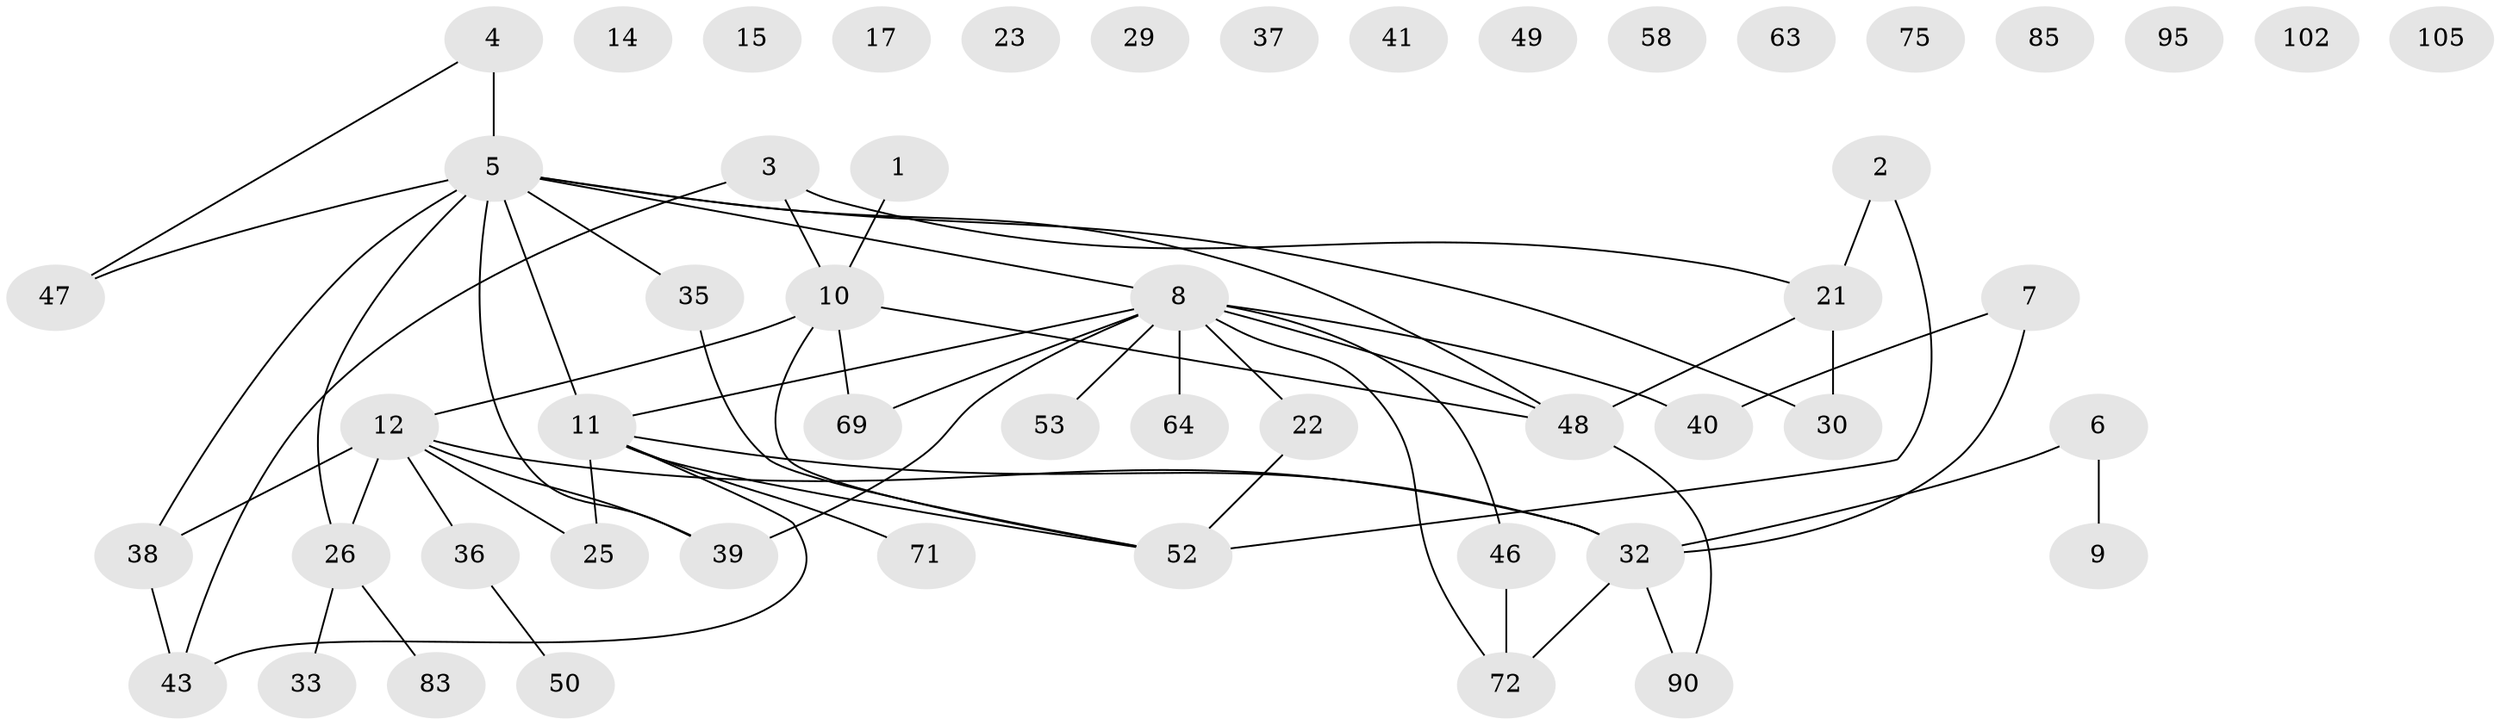// original degree distribution, {1: 0.21904761904761905, 2: 0.21904761904761905, 3: 0.3142857142857143, 5: 0.0380952380952381, 0: 0.12380952380952381, 4: 0.0761904761904762, 8: 0.009523809523809525}
// Generated by graph-tools (version 1.1) at 2025/13/03/09/25 04:13:00]
// undirected, 52 vertices, 58 edges
graph export_dot {
graph [start="1"]
  node [color=gray90,style=filled];
  1;
  2 [super="+18"];
  3 [super="+31"];
  4 [super="+27"];
  5 [super="+20+54"];
  6 [super="+68"];
  7 [super="+99"];
  8 [super="+28+62"];
  9 [super="+103"];
  10 [super="+19+16+86"];
  11 [super="+67+56"];
  12 [super="+13"];
  14;
  15 [super="+57"];
  17;
  21 [super="+45+88"];
  22 [super="+97+51"];
  23;
  25;
  26 [super="+94"];
  29;
  30 [super="+61+42+44"];
  32 [super="+34+74"];
  33;
  35 [super="+84+87"];
  36;
  37;
  38 [super="+91+65"];
  39 [super="+98"];
  40 [super="+70"];
  41;
  43 [super="+59"];
  46 [super="+89"];
  47 [super="+66+81"];
  48 [super="+55"];
  49;
  50;
  52 [super="+76+92"];
  53;
  58;
  63 [super="+101"];
  64 [super="+73"];
  69;
  71;
  72 [super="+80"];
  75;
  83;
  85;
  90;
  95;
  102;
  105;
  1 -- 10;
  2 -- 52;
  2 -- 21;
  3 -- 43;
  3 -- 21;
  3 -- 10;
  4 -- 5 [weight=2];
  4 -- 47;
  5 -- 11;
  5 -- 35;
  5 -- 38;
  5 -- 39;
  5 -- 8;
  5 -- 47;
  5 -- 48;
  5 -- 26;
  5 -- 30;
  6 -- 32;
  6 -- 9;
  7 -- 40;
  7 -- 32;
  8 -- 69;
  8 -- 64;
  8 -- 72;
  8 -- 46;
  8 -- 53;
  8 -- 48;
  8 -- 40;
  8 -- 22;
  8 -- 39;
  8 -- 11;
  10 -- 48;
  10 -- 69;
  10 -- 52;
  10 -- 12;
  11 -- 25;
  11 -- 71;
  11 -- 32;
  11 -- 52;
  11 -- 43;
  12 -- 26;
  12 -- 36;
  12 -- 38;
  12 -- 39;
  12 -- 25;
  12 -- 32;
  21 -- 48;
  21 -- 30 [weight=2];
  22 -- 52 [weight=2];
  26 -- 33;
  26 -- 83;
  32 -- 90;
  32 -- 72;
  35 -- 52;
  36 -- 50;
  38 -- 43;
  46 -- 72;
  48 -- 90;
}
